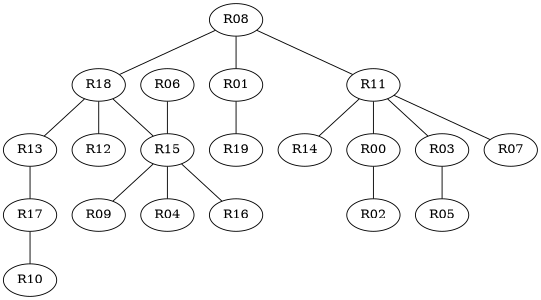 graph {
	graph [size="12,2"]
	R08
	R11
	R08 -- R11
	R08
	R18
	R08 -- R18
	R08
	R01
	R08 -- R01
	R11
	R14
	R11 -- R14
	R11
	R00
	R11 -- R00
	R11
	R03
	R11 -- R03
	R11
	R07
	R11 -- R07
	R18
	R15
	R18 -- R15
	R18
	R12
	R18 -- R12
	R18
	R13
	R18 -- R13
	R01
	R19
	R01 -- R19
	R03
	R05
	R03 -- R05
	R00
	R02
	R00 -- R02
	R06
	R15
	R06 -- R15
	R15
	R16
	R15 -- R16
	R15
	R09
	R15 -- R09
	R15
	R04
	R15 -- R04
	R13
	R17
	R13 -- R17
	R17
	R10
	R17 -- R10
}
